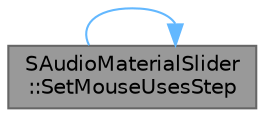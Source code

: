 digraph "SAudioMaterialSlider::SetMouseUsesStep"
{
 // INTERACTIVE_SVG=YES
 // LATEX_PDF_SIZE
  bgcolor="transparent";
  edge [fontname=Helvetica,fontsize=10,labelfontname=Helvetica,labelfontsize=10];
  node [fontname=Helvetica,fontsize=10,shape=box,height=0.2,width=0.4];
  rankdir="LR";
  Node1 [id="Node000001",label="SAudioMaterialSlider\l::SetMouseUsesStep",height=0.2,width=0.4,color="gray40", fillcolor="grey60", style="filled", fontcolor="black",tooltip="See the bMouseUsesStep attribute."];
  Node1 -> Node1 [id="edge1_Node000001_Node000001",color="steelblue1",style="solid",tooltip=" "];
}
